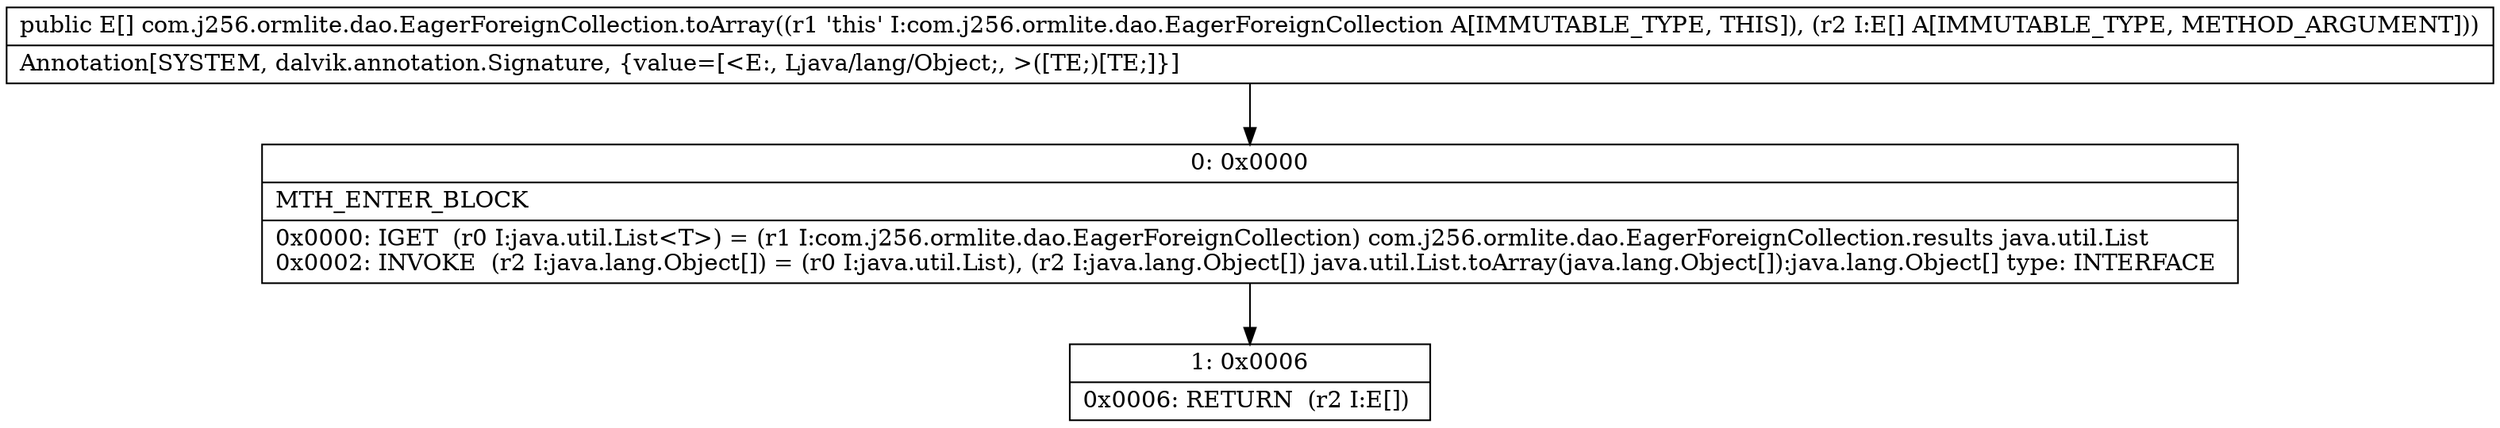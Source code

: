 digraph "CFG forcom.j256.ormlite.dao.EagerForeignCollection.toArray([Ljava\/lang\/Object;)[Ljava\/lang\/Object;" {
Node_0 [shape=record,label="{0\:\ 0x0000|MTH_ENTER_BLOCK\l|0x0000: IGET  (r0 I:java.util.List\<T\>) = (r1 I:com.j256.ormlite.dao.EagerForeignCollection) com.j256.ormlite.dao.EagerForeignCollection.results java.util.List \l0x0002: INVOKE  (r2 I:java.lang.Object[]) = (r0 I:java.util.List), (r2 I:java.lang.Object[]) java.util.List.toArray(java.lang.Object[]):java.lang.Object[] type: INTERFACE \l}"];
Node_1 [shape=record,label="{1\:\ 0x0006|0x0006: RETURN  (r2 I:E[]) \l}"];
MethodNode[shape=record,label="{public E[] com.j256.ormlite.dao.EagerForeignCollection.toArray((r1 'this' I:com.j256.ormlite.dao.EagerForeignCollection A[IMMUTABLE_TYPE, THIS]), (r2 I:E[] A[IMMUTABLE_TYPE, METHOD_ARGUMENT]))  | Annotation[SYSTEM, dalvik.annotation.Signature, \{value=[\<E:, Ljava\/lang\/Object;, \>([TE;)[TE;]\}]\l}"];
MethodNode -> Node_0;
Node_0 -> Node_1;
}

